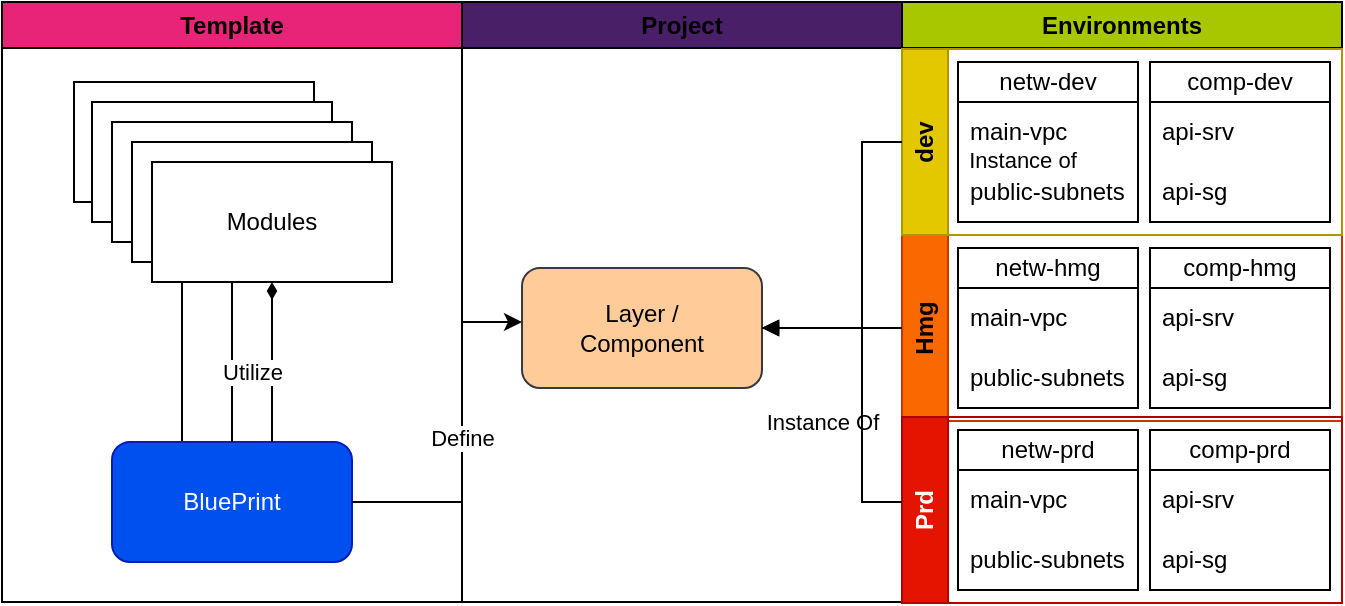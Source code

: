 <mxfile version="21.7.5" type="github">
  <diagram name="Page-1" id="0ZG5RmWkRprny-Z4F_de">
    <mxGraphModel dx="1388" dy="845" grid="1" gridSize="10" guides="1" tooltips="1" connect="1" arrows="1" fold="1" page="1" pageScale="1" pageWidth="850" pageHeight="1100" math="0" shadow="0">
      <root>
        <mxCell id="0" />
        <mxCell id="1" parent="0" />
        <mxCell id="7WlyQp7F5d4BYHEbbvxv-10" value="Template" style="swimlane;whiteSpace=wrap;html=1;fillColor=#e72477;" parent="1" vertex="1">
          <mxGeometry x="60" y="120" width="230" height="300" as="geometry" />
        </mxCell>
        <mxCell id="nvN-WY0gx-mdFmkDWmz_-2" style="edgeStyle=orthogonalEdgeStyle;rounded=0;orthogonalLoop=1;jettySize=auto;html=1;endArrow=diamondThin;endFill=1;startArrow=none;startFill=0;" parent="7WlyQp7F5d4BYHEbbvxv-10" source="7WlyQp7F5d4BYHEbbvxv-5" target="7WlyQp7F5d4BYHEbbvxv-1" edge="1">
          <mxGeometry relative="1" as="geometry">
            <Array as="points">
              <mxPoint x="90" y="130" />
              <mxPoint x="90" y="130" />
            </Array>
          </mxGeometry>
        </mxCell>
        <mxCell id="7WlyQp7F5d4BYHEbbvxv-1" value="Modulos" style="rounded=0;whiteSpace=wrap;html=1;" parent="7WlyQp7F5d4BYHEbbvxv-10" vertex="1">
          <mxGeometry x="36" y="40" width="120" height="60" as="geometry" />
        </mxCell>
        <mxCell id="7WlyQp7F5d4BYHEbbvxv-2" value="Modulos" style="rounded=0;whiteSpace=wrap;html=1;" parent="7WlyQp7F5d4BYHEbbvxv-10" vertex="1">
          <mxGeometry x="45" y="50" width="120" height="60" as="geometry" />
        </mxCell>
        <mxCell id="7WlyQp7F5d4BYHEbbvxv-3" value="Modulos" style="rounded=0;whiteSpace=wrap;html=1;" parent="7WlyQp7F5d4BYHEbbvxv-10" vertex="1">
          <mxGeometry x="55" y="60" width="120" height="60" as="geometry" />
        </mxCell>
        <mxCell id="7WlyQp7F5d4BYHEbbvxv-4" value="Modulos" style="rounded=0;whiteSpace=wrap;html=1;" parent="7WlyQp7F5d4BYHEbbvxv-10" vertex="1">
          <mxGeometry x="65" y="70" width="120" height="60" as="geometry" />
        </mxCell>
        <mxCell id="7WlyQp7F5d4BYHEbbvxv-5" value="BluePrint" style="rounded=1;whiteSpace=wrap;html=1;fillColor=#0050ef;fontColor=#ffffff;strokeColor=#001DBC;" parent="7WlyQp7F5d4BYHEbbvxv-10" vertex="1">
          <mxGeometry x="55" y="220" width="120" height="60" as="geometry" />
        </mxCell>
        <mxCell id="7WlyQp7F5d4BYHEbbvxv-7" style="edgeStyle=orthogonalEdgeStyle;rounded=0;orthogonalLoop=1;jettySize=auto;html=1;endArrow=none;endFill=0;startArrow=diamond;startFill=1;" parent="7WlyQp7F5d4BYHEbbvxv-10" source="7WlyQp7F5d4BYHEbbvxv-3" target="7WlyQp7F5d4BYHEbbvxv-5" edge="1">
          <mxGeometry relative="1" as="geometry" />
        </mxCell>
        <mxCell id="7WlyQp7F5d4BYHEbbvxv-9" value="Utilize" style="edgeStyle=orthogonalEdgeStyle;rounded=0;orthogonalLoop=1;jettySize=auto;html=1;endArrow=none;endFill=0;startArrow=diamondThin;startFill=1;" parent="7WlyQp7F5d4BYHEbbvxv-10" source="7WlyQp7F5d4BYHEbbvxv-6" target="7WlyQp7F5d4BYHEbbvxv-5" edge="1">
          <mxGeometry x="0.111" y="-10" relative="1" as="geometry">
            <Array as="points">
              <mxPoint x="135" y="200" />
              <mxPoint x="135" y="200" />
            </Array>
            <mxPoint as="offset" />
          </mxGeometry>
        </mxCell>
        <mxCell id="7WlyQp7F5d4BYHEbbvxv-6" value="Modules" style="rounded=0;whiteSpace=wrap;html=1;" parent="7WlyQp7F5d4BYHEbbvxv-10" vertex="1">
          <mxGeometry x="75" y="80" width="120" height="60" as="geometry" />
        </mxCell>
        <mxCell id="7WlyQp7F5d4BYHEbbvxv-11" value="Project" style="swimlane;whiteSpace=wrap;html=1;fillColor=#491f68;" parent="1" vertex="1">
          <mxGeometry x="290" y="120" width="220" height="300" as="geometry" />
        </mxCell>
        <mxCell id="7WlyQp7F5d4BYHEbbvxv-12" value="Layer /&lt;br&gt;Component" style="rounded=1;whiteSpace=wrap;html=1;fillColor=#ffcc99;strokeColor=#36393d;" parent="7WlyQp7F5d4BYHEbbvxv-11" vertex="1">
          <mxGeometry x="30" y="133" width="120" height="60" as="geometry" />
        </mxCell>
        <mxCell id="7WlyQp7F5d4BYHEbbvxv-13" value="Define" style="edgeStyle=orthogonalEdgeStyle;rounded=0;orthogonalLoop=1;jettySize=auto;html=1;" parent="1" source="7WlyQp7F5d4BYHEbbvxv-5" target="7WlyQp7F5d4BYHEbbvxv-12" edge="1">
          <mxGeometry relative="1" as="geometry">
            <Array as="points">
              <mxPoint x="290" y="370" />
              <mxPoint x="290" y="280" />
            </Array>
          </mxGeometry>
        </mxCell>
        <mxCell id="7WlyQp7F5d4BYHEbbvxv-14" value="Environments" style="swimlane;whiteSpace=wrap;html=1;fillColor=#a8c700;" parent="1" vertex="1">
          <mxGeometry x="510" y="120" width="220" height="300.5" as="geometry" />
        </mxCell>
        <mxCell id="7WlyQp7F5d4BYHEbbvxv-19" value="Hmg" style="swimlane;horizontal=0;whiteSpace=wrap;html=1;fillColor=#fa6800;fontColor=#000000;strokeColor=#C73500;" parent="7WlyQp7F5d4BYHEbbvxv-14" vertex="1">
          <mxGeometry y="116.5" width="220" height="93" as="geometry" />
        </mxCell>
        <mxCell id="7WlyQp7F5d4BYHEbbvxv-25" value="netw-hmg" style="swimlane;fontStyle=0;childLayout=stackLayout;horizontal=1;startSize=20;horizontalStack=0;resizeParent=1;resizeParentMax=0;resizeLast=0;collapsible=1;marginBottom=0;whiteSpace=wrap;html=1;" parent="7WlyQp7F5d4BYHEbbvxv-19" vertex="1">
          <mxGeometry x="28" y="6.5" width="90" height="80" as="geometry" />
        </mxCell>
        <mxCell id="7WlyQp7F5d4BYHEbbvxv-26" value="main-vpc" style="text;strokeColor=none;fillColor=none;align=left;verticalAlign=middle;spacingLeft=4;spacingRight=4;overflow=hidden;points=[[0,0.5],[1,0.5]];portConstraint=eastwest;rotatable=0;whiteSpace=wrap;html=1;" parent="7WlyQp7F5d4BYHEbbvxv-25" vertex="1">
          <mxGeometry y="20" width="90" height="30" as="geometry" />
        </mxCell>
        <mxCell id="7WlyQp7F5d4BYHEbbvxv-27" value="public-subnets" style="text;strokeColor=none;fillColor=none;align=left;verticalAlign=middle;spacingLeft=4;spacingRight=4;overflow=hidden;points=[[0,0.5],[1,0.5]];portConstraint=eastwest;rotatable=0;whiteSpace=wrap;html=1;" parent="7WlyQp7F5d4BYHEbbvxv-25" vertex="1">
          <mxGeometry y="50" width="90" height="30" as="geometry" />
        </mxCell>
        <mxCell id="7WlyQp7F5d4BYHEbbvxv-34" value="comp-hmg" style="swimlane;fontStyle=0;childLayout=stackLayout;horizontal=1;startSize=20;horizontalStack=0;resizeParent=1;resizeParentMax=0;resizeLast=0;collapsible=1;marginBottom=0;whiteSpace=wrap;html=1;" parent="7WlyQp7F5d4BYHEbbvxv-19" vertex="1">
          <mxGeometry x="124" y="6.5" width="90" height="80" as="geometry" />
        </mxCell>
        <mxCell id="7WlyQp7F5d4BYHEbbvxv-35" value="api-srv" style="text;strokeColor=none;fillColor=none;align=left;verticalAlign=middle;spacingLeft=4;spacingRight=4;overflow=hidden;points=[[0,0.5],[1,0.5]];portConstraint=eastwest;rotatable=0;whiteSpace=wrap;html=1;" parent="7WlyQp7F5d4BYHEbbvxv-34" vertex="1">
          <mxGeometry y="20" width="90" height="30" as="geometry" />
        </mxCell>
        <mxCell id="7WlyQp7F5d4BYHEbbvxv-36" value="api-sg" style="text;strokeColor=none;fillColor=none;align=left;verticalAlign=middle;spacingLeft=4;spacingRight=4;overflow=hidden;points=[[0,0.5],[1,0.5]];portConstraint=eastwest;rotatable=0;whiteSpace=wrap;html=1;" parent="7WlyQp7F5d4BYHEbbvxv-34" vertex="1">
          <mxGeometry y="50" width="90" height="30" as="geometry" />
        </mxCell>
        <mxCell id="7WlyQp7F5d4BYHEbbvxv-20" value="Prd" style="swimlane;horizontal=0;whiteSpace=wrap;html=1;fillColor=#e51400;fontColor=#ffffff;strokeColor=#B20000;" parent="7WlyQp7F5d4BYHEbbvxv-14" vertex="1">
          <mxGeometry y="207.5" width="220" height="93" as="geometry" />
        </mxCell>
        <mxCell id="7WlyQp7F5d4BYHEbbvxv-28" value="netw-prd" style="swimlane;fontStyle=0;childLayout=stackLayout;horizontal=1;startSize=20;horizontalStack=0;resizeParent=1;resizeParentMax=0;resizeLast=0;collapsible=1;marginBottom=0;whiteSpace=wrap;html=1;" parent="7WlyQp7F5d4BYHEbbvxv-20" vertex="1">
          <mxGeometry x="28" y="6.5" width="90" height="80" as="geometry" />
        </mxCell>
        <mxCell id="7WlyQp7F5d4BYHEbbvxv-29" value="main-vpc" style="text;strokeColor=none;fillColor=none;align=left;verticalAlign=middle;spacingLeft=4;spacingRight=4;overflow=hidden;points=[[0,0.5],[1,0.5]];portConstraint=eastwest;rotatable=0;whiteSpace=wrap;html=1;" parent="7WlyQp7F5d4BYHEbbvxv-28" vertex="1">
          <mxGeometry y="20" width="90" height="30" as="geometry" />
        </mxCell>
        <mxCell id="7WlyQp7F5d4BYHEbbvxv-30" value="public-subnets" style="text;strokeColor=none;fillColor=none;align=left;verticalAlign=middle;spacingLeft=4;spacingRight=4;overflow=hidden;points=[[0,0.5],[1,0.5]];portConstraint=eastwest;rotatable=0;whiteSpace=wrap;html=1;" parent="7WlyQp7F5d4BYHEbbvxv-28" vertex="1">
          <mxGeometry y="50" width="90" height="30" as="geometry" />
        </mxCell>
        <mxCell id="7WlyQp7F5d4BYHEbbvxv-37" value="comp-prd" style="swimlane;fontStyle=0;childLayout=stackLayout;horizontal=1;startSize=20;horizontalStack=0;resizeParent=1;resizeParentMax=0;resizeLast=0;collapsible=1;marginBottom=0;whiteSpace=wrap;html=1;" parent="7WlyQp7F5d4BYHEbbvxv-20" vertex="1">
          <mxGeometry x="124" y="6.5" width="90" height="80" as="geometry" />
        </mxCell>
        <mxCell id="7WlyQp7F5d4BYHEbbvxv-38" value="api-srv" style="text;strokeColor=none;fillColor=none;align=left;verticalAlign=middle;spacingLeft=4;spacingRight=4;overflow=hidden;points=[[0,0.5],[1,0.5]];portConstraint=eastwest;rotatable=0;whiteSpace=wrap;html=1;" parent="7WlyQp7F5d4BYHEbbvxv-37" vertex="1">
          <mxGeometry y="20" width="90" height="30" as="geometry" />
        </mxCell>
        <mxCell id="7WlyQp7F5d4BYHEbbvxv-39" value="api-sg" style="text;strokeColor=none;fillColor=none;align=left;verticalAlign=middle;spacingLeft=4;spacingRight=4;overflow=hidden;points=[[0,0.5],[1,0.5]];portConstraint=eastwest;rotatable=0;whiteSpace=wrap;html=1;" parent="7WlyQp7F5d4BYHEbbvxv-37" vertex="1">
          <mxGeometry y="50" width="90" height="30" as="geometry" />
        </mxCell>
        <mxCell id="7WlyQp7F5d4BYHEbbvxv-16" value="dev" style="swimlane;horizontal=0;whiteSpace=wrap;html=1;fillColor=#e3c800;fontColor=#000000;strokeColor=#B09500;" parent="7WlyQp7F5d4BYHEbbvxv-14" vertex="1">
          <mxGeometry y="23.5" width="220" height="93" as="geometry">
            <mxRectangle y="24.5" width="40" height="50" as="alternateBounds" />
          </mxGeometry>
        </mxCell>
        <mxCell id="7WlyQp7F5d4BYHEbbvxv-21" value="netw-dev" style="swimlane;fontStyle=0;childLayout=stackLayout;horizontal=1;startSize=20;horizontalStack=0;resizeParent=1;resizeParentMax=0;resizeLast=0;collapsible=1;marginBottom=0;whiteSpace=wrap;html=1;" parent="7WlyQp7F5d4BYHEbbvxv-16" vertex="1">
          <mxGeometry x="28" y="6.5" width="90" height="80" as="geometry" />
        </mxCell>
        <mxCell id="7WlyQp7F5d4BYHEbbvxv-23" value="main-vpc" style="text;strokeColor=none;fillColor=none;align=left;verticalAlign=middle;spacingLeft=4;spacingRight=4;overflow=hidden;points=[[0,0.5],[1,0.5]];portConstraint=eastwest;rotatable=0;whiteSpace=wrap;html=1;" parent="7WlyQp7F5d4BYHEbbvxv-21" vertex="1">
          <mxGeometry y="20" width="90" height="30" as="geometry" />
        </mxCell>
        <mxCell id="7WlyQp7F5d4BYHEbbvxv-24" value="public-subnets" style="text;strokeColor=none;fillColor=none;align=left;verticalAlign=middle;spacingLeft=4;spacingRight=4;overflow=hidden;points=[[0,0.5],[1,0.5]];portConstraint=eastwest;rotatable=0;whiteSpace=wrap;html=1;" parent="7WlyQp7F5d4BYHEbbvxv-21" vertex="1">
          <mxGeometry y="50" width="90" height="30" as="geometry" />
        </mxCell>
        <mxCell id="7WlyQp7F5d4BYHEbbvxv-31" value="comp-dev" style="swimlane;fontStyle=0;childLayout=stackLayout;horizontal=1;startSize=20;horizontalStack=0;resizeParent=1;resizeParentMax=0;resizeLast=0;collapsible=1;marginBottom=0;whiteSpace=wrap;html=1;" parent="7WlyQp7F5d4BYHEbbvxv-16" vertex="1">
          <mxGeometry x="124" y="6.5" width="90" height="80" as="geometry" />
        </mxCell>
        <mxCell id="7WlyQp7F5d4BYHEbbvxv-32" value="api-srv" style="text;strokeColor=none;fillColor=none;align=left;verticalAlign=middle;spacingLeft=4;spacingRight=4;overflow=hidden;points=[[0,0.5],[1,0.5]];portConstraint=eastwest;rotatable=0;whiteSpace=wrap;html=1;" parent="7WlyQp7F5d4BYHEbbvxv-31" vertex="1">
          <mxGeometry y="20" width="90" height="30" as="geometry" />
        </mxCell>
        <mxCell id="7WlyQp7F5d4BYHEbbvxv-33" value="api-sg" style="text;strokeColor=none;fillColor=none;align=left;verticalAlign=middle;spacingLeft=4;spacingRight=4;overflow=hidden;points=[[0,0.5],[1,0.5]];portConstraint=eastwest;rotatable=0;whiteSpace=wrap;html=1;" parent="7WlyQp7F5d4BYHEbbvxv-31" vertex="1">
          <mxGeometry y="50" width="90" height="30" as="geometry" />
        </mxCell>
        <mxCell id="7WlyQp7F5d4BYHEbbvxv-40" value="Instance of" style="edgeStyle=orthogonalEdgeStyle;rounded=0;orthogonalLoop=1;jettySize=auto;html=1;endArrow=none;endFill=0;startArrow=blockThin;startFill=1;" parent="1" source="7WlyQp7F5d4BYHEbbvxv-12" target="7WlyQp7F5d4BYHEbbvxv-16" edge="1">
          <mxGeometry x="0.653" y="-80" relative="1" as="geometry">
            <Array as="points">
              <mxPoint x="490" y="283" />
              <mxPoint x="490" y="190" />
            </Array>
            <mxPoint as="offset" />
          </mxGeometry>
        </mxCell>
        <mxCell id="7WlyQp7F5d4BYHEbbvxv-41" value="Instance Of" style="edgeStyle=orthogonalEdgeStyle;rounded=0;orthogonalLoop=1;jettySize=auto;html=1;endArrow=none;endFill=0;startArrow=block;startFill=1;" parent="1" source="7WlyQp7F5d4BYHEbbvxv-12" target="7WlyQp7F5d4BYHEbbvxv-19" edge="1">
          <mxGeometry x="-0.143" y="-47" relative="1" as="geometry">
            <mxPoint as="offset" />
          </mxGeometry>
        </mxCell>
        <mxCell id="7WlyQp7F5d4BYHEbbvxv-42" style="edgeStyle=orthogonalEdgeStyle;rounded=0;orthogonalLoop=1;jettySize=auto;html=1;endArrow=none;endFill=0;startArrow=block;startFill=1;" parent="1" source="7WlyQp7F5d4BYHEbbvxv-12" target="7WlyQp7F5d4BYHEbbvxv-20" edge="1">
          <mxGeometry relative="1" as="geometry">
            <Array as="points">
              <mxPoint x="490" y="283" />
              <mxPoint x="490" y="370" />
            </Array>
          </mxGeometry>
        </mxCell>
      </root>
    </mxGraphModel>
  </diagram>
</mxfile>
